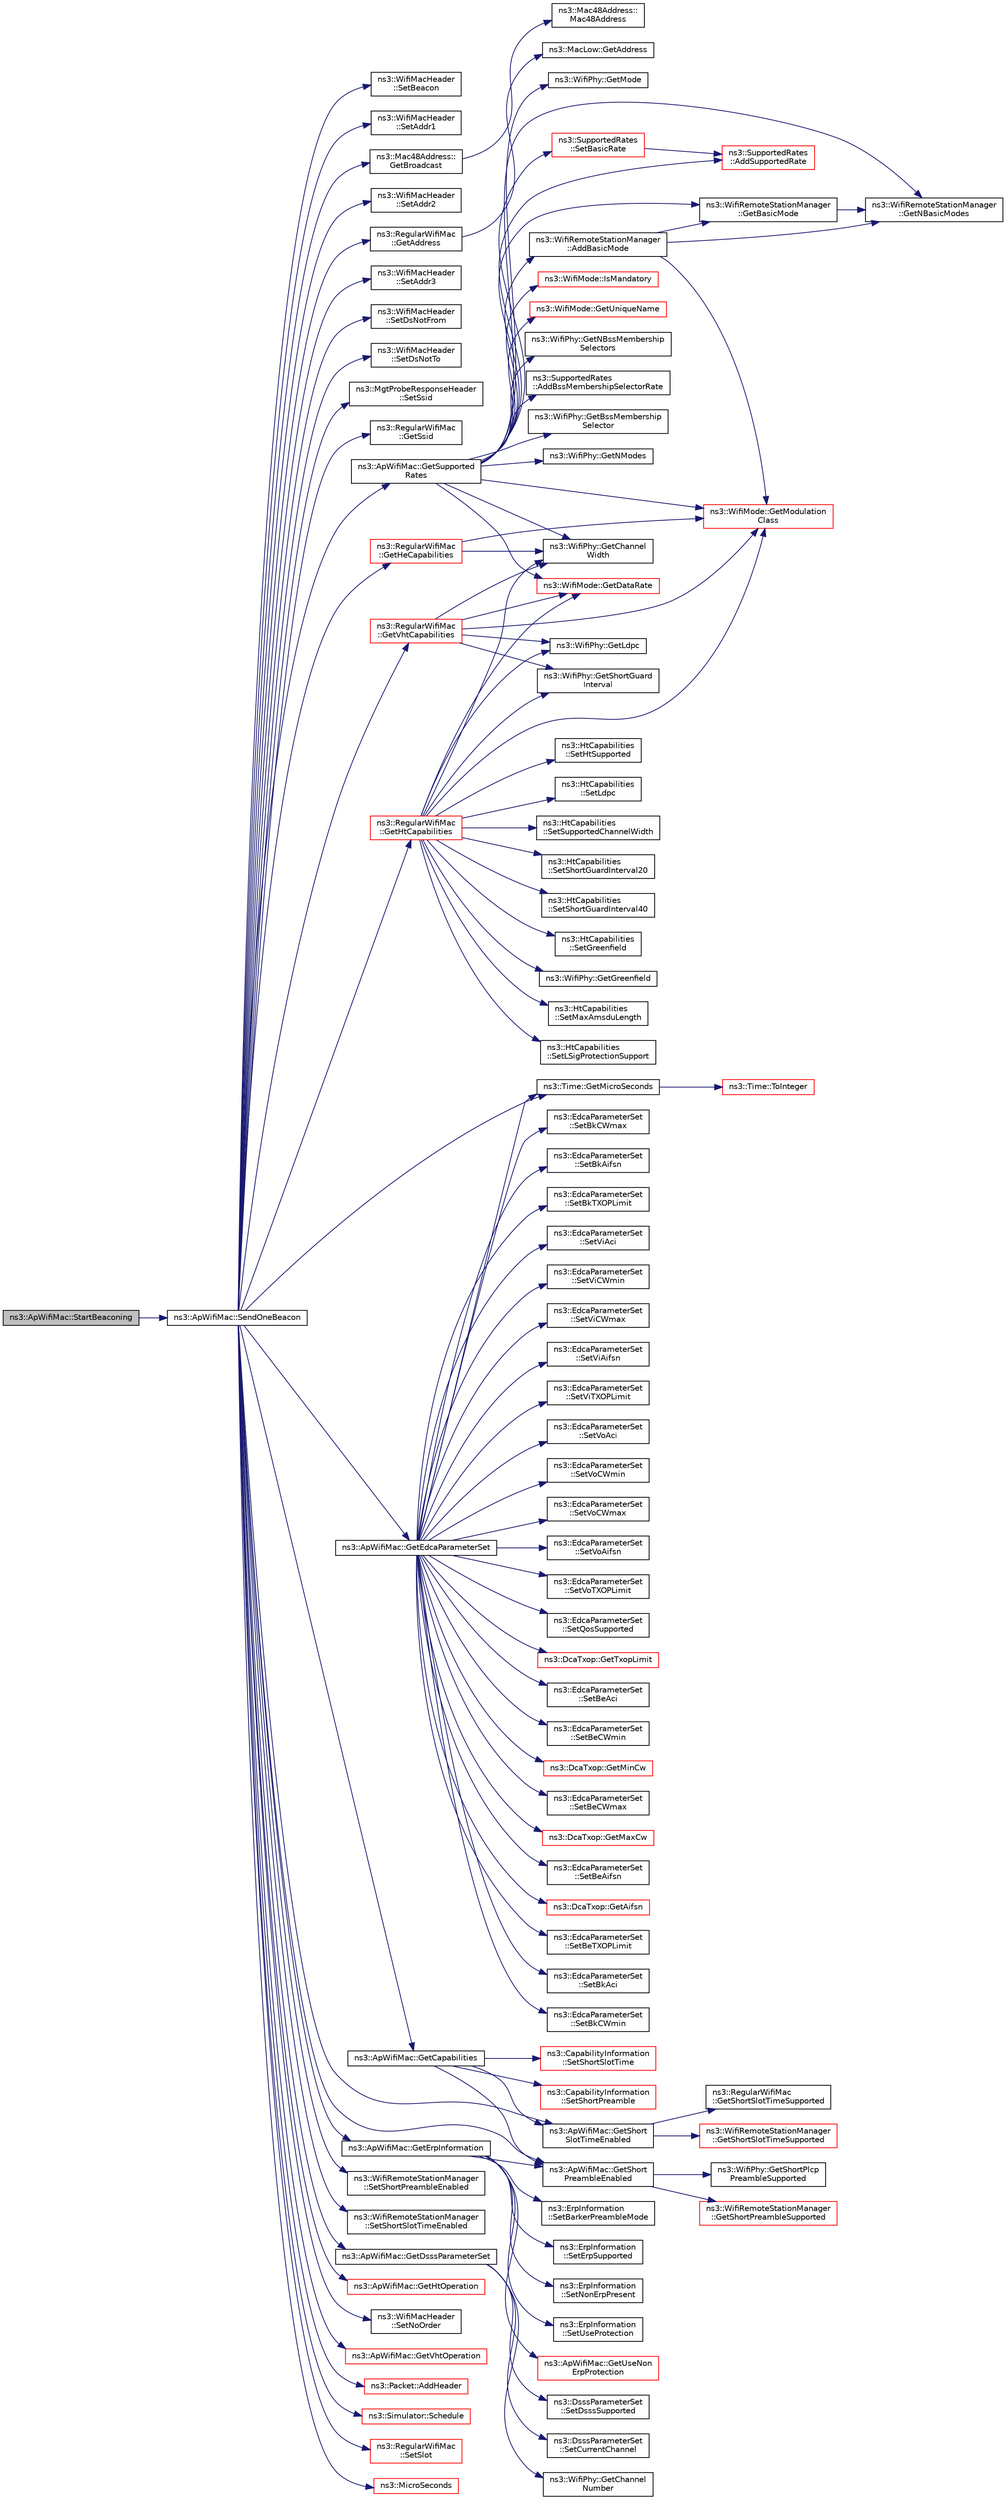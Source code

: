 digraph "ns3::ApWifiMac::StartBeaconing"
{
  edge [fontname="Helvetica",fontsize="10",labelfontname="Helvetica",labelfontsize="10"];
  node [fontname="Helvetica",fontsize="10",shape=record];
  rankdir="LR";
  Node1 [label="ns3::ApWifiMac::StartBeaconing",height=0.2,width=0.4,color="black", fillcolor="grey75", style="filled", fontcolor="black"];
  Node1 -> Node2 [color="midnightblue",fontsize="10",style="solid"];
  Node2 [label="ns3::ApWifiMac::SendOneBeacon",height=0.2,width=0.4,color="black", fillcolor="white", style="filled",URL="$d0/d51/classns3_1_1ApWifiMac.html#a6c8cbc0fc95f3eaf4840d4ffcf78fac5"];
  Node2 -> Node3 [color="midnightblue",fontsize="10",style="solid"];
  Node3 [label="ns3::WifiMacHeader\l::SetBeacon",height=0.2,width=0.4,color="black", fillcolor="white", style="filled",URL="$d2/d9b/classns3_1_1WifiMacHeader.html#a4a4f6db6199afc53ccc642617f1d2c63"];
  Node2 -> Node4 [color="midnightblue",fontsize="10",style="solid"];
  Node4 [label="ns3::WifiMacHeader\l::SetAddr1",height=0.2,width=0.4,color="black", fillcolor="white", style="filled",URL="$d2/d9b/classns3_1_1WifiMacHeader.html#a6478a02b80d5c01657714c5c7a0ae1cb"];
  Node2 -> Node5 [color="midnightblue",fontsize="10",style="solid"];
  Node5 [label="ns3::Mac48Address::\lGetBroadcast",height=0.2,width=0.4,color="black", fillcolor="white", style="filled",URL="$db/dee/classns3_1_1Mac48Address.html#a55156e302c6bf950c0b558365adbde84"];
  Node5 -> Node6 [color="midnightblue",fontsize="10",style="solid"];
  Node6 [label="ns3::Mac48Address::\lMac48Address",height=0.2,width=0.4,color="black", fillcolor="white", style="filled",URL="$db/dee/classns3_1_1Mac48Address.html#a17882c09fc6317d5bcf4efdb62a37d07"];
  Node2 -> Node7 [color="midnightblue",fontsize="10",style="solid"];
  Node7 [label="ns3::WifiMacHeader\l::SetAddr2",height=0.2,width=0.4,color="black", fillcolor="white", style="filled",URL="$d2/d9b/classns3_1_1WifiMacHeader.html#ab6a0efdc43d39b5da5d17eae9665271d"];
  Node2 -> Node8 [color="midnightblue",fontsize="10",style="solid"];
  Node8 [label="ns3::RegularWifiMac\l::GetAddress",height=0.2,width=0.4,color="black", fillcolor="white", style="filled",URL="$df/db9/classns3_1_1RegularWifiMac.html#aea719a7d05fbc664c50479fc900777b7"];
  Node8 -> Node9 [color="midnightblue",fontsize="10",style="solid"];
  Node9 [label="ns3::MacLow::GetAddress",height=0.2,width=0.4,color="black", fillcolor="white", style="filled",URL="$d3/da6/classns3_1_1MacLow.html#a109922d4f2bb1ee0b2a66aa3bcc48e2f"];
  Node2 -> Node10 [color="midnightblue",fontsize="10",style="solid"];
  Node10 [label="ns3::WifiMacHeader\l::SetAddr3",height=0.2,width=0.4,color="black", fillcolor="white", style="filled",URL="$d2/d9b/classns3_1_1WifiMacHeader.html#ace2fd1624db247bd42cbe9182996bb0e"];
  Node2 -> Node11 [color="midnightblue",fontsize="10",style="solid"];
  Node11 [label="ns3::WifiMacHeader\l::SetDsNotFrom",height=0.2,width=0.4,color="black", fillcolor="white", style="filled",URL="$d2/d9b/classns3_1_1WifiMacHeader.html#a02edeb349da4aacc6b376fcf76ff99cc"];
  Node2 -> Node12 [color="midnightblue",fontsize="10",style="solid"];
  Node12 [label="ns3::WifiMacHeader\l::SetDsNotTo",height=0.2,width=0.4,color="black", fillcolor="white", style="filled",URL="$d2/d9b/classns3_1_1WifiMacHeader.html#a977cd5a09062bfc3660a23acdebd75ec"];
  Node2 -> Node13 [color="midnightblue",fontsize="10",style="solid"];
  Node13 [label="ns3::MgtProbeResponseHeader\l::SetSsid",height=0.2,width=0.4,color="black", fillcolor="white", style="filled",URL="$d7/d3c/classns3_1_1MgtProbeResponseHeader.html#a7c7f6af47ec6074a638ae460cb4620d2"];
  Node2 -> Node14 [color="midnightblue",fontsize="10",style="solid"];
  Node14 [label="ns3::RegularWifiMac\l::GetSsid",height=0.2,width=0.4,color="black", fillcolor="white", style="filled",URL="$df/db9/classns3_1_1RegularWifiMac.html#a3cd4316ccd72111fa94f7091d4deb521"];
  Node2 -> Node15 [color="midnightblue",fontsize="10",style="solid"];
  Node15 [label="ns3::ApWifiMac::GetSupported\lRates",height=0.2,width=0.4,color="black", fillcolor="white", style="filled",URL="$d0/d51/classns3_1_1ApWifiMac.html#a3d1278fa6624859d50b4ed984125de30"];
  Node15 -> Node16 [color="midnightblue",fontsize="10",style="solid"];
  Node16 [label="ns3::WifiPhy::GetNBssMembership\lSelectors",height=0.2,width=0.4,color="black", fillcolor="white", style="filled",URL="$d6/d5a/classns3_1_1WifiPhy.html#a0d5b168ddf02c7df51f83004454232c2"];
  Node15 -> Node17 [color="midnightblue",fontsize="10",style="solid"];
  Node17 [label="ns3::SupportedRates\l::AddBssMembershipSelectorRate",height=0.2,width=0.4,color="black", fillcolor="white", style="filled",URL="$de/de8/classns3_1_1SupportedRates.html#a4954ea83ef36e75a2809f4b95984c919"];
  Node15 -> Node18 [color="midnightblue",fontsize="10",style="solid"];
  Node18 [label="ns3::WifiPhy::GetBssMembership\lSelector",height=0.2,width=0.4,color="black", fillcolor="white", style="filled",URL="$d6/d5a/classns3_1_1WifiPhy.html#a3b6817c0140f083292ef70333d1c78c3"];
  Node15 -> Node19 [color="midnightblue",fontsize="10",style="solid"];
  Node19 [label="ns3::WifiPhy::GetNModes",height=0.2,width=0.4,color="black", fillcolor="white", style="filled",URL="$d6/d5a/classns3_1_1WifiPhy.html#a2467e56b69d64bb2d648302f39397317"];
  Node15 -> Node20 [color="midnightblue",fontsize="10",style="solid"];
  Node20 [label="ns3::WifiPhy::GetMode",height=0.2,width=0.4,color="black", fillcolor="white", style="filled",URL="$d6/d5a/classns3_1_1WifiPhy.html#ac35983a13a769a7fbaac43340b8cdaf2"];
  Node15 -> Node21 [color="midnightblue",fontsize="10",style="solid"];
  Node21 [label="ns3::WifiMode::GetDataRate",height=0.2,width=0.4,color="red", fillcolor="white", style="filled",URL="$d5/d56/classns3_1_1WifiMode.html#adcfbe150f69da720db23387f733b8a52"];
  Node15 -> Node22 [color="midnightblue",fontsize="10",style="solid"];
  Node22 [label="ns3::WifiPhy::GetChannel\lWidth",height=0.2,width=0.4,color="black", fillcolor="white", style="filled",URL="$d6/d5a/classns3_1_1WifiPhy.html#a4a5d5009b3b3308f2baeed42a2007189"];
  Node15 -> Node23 [color="midnightblue",fontsize="10",style="solid"];
  Node23 [label="ns3::SupportedRates\l::AddSupportedRate",height=0.2,width=0.4,color="red", fillcolor="white", style="filled",URL="$de/de8/classns3_1_1SupportedRates.html#a2507a6b7a8ce4dd538f34029d3b17602"];
  Node15 -> Node24 [color="midnightblue",fontsize="10",style="solid"];
  Node24 [label="ns3::WifiMode::IsMandatory",height=0.2,width=0.4,color="red", fillcolor="white", style="filled",URL="$d5/d56/classns3_1_1WifiMode.html#ad7db9c41e193eb656c8dc66ec68cf0d0"];
  Node15 -> Node25 [color="midnightblue",fontsize="10",style="solid"];
  Node25 [label="ns3::WifiMode::GetModulation\lClass",height=0.2,width=0.4,color="red", fillcolor="white", style="filled",URL="$d5/d56/classns3_1_1WifiMode.html#a7941cd2a0bc8d2ba68ba6a12c7e2c42a"];
  Node15 -> Node26 [color="midnightblue",fontsize="10",style="solid"];
  Node26 [label="ns3::WifiMode::GetUniqueName",height=0.2,width=0.4,color="red", fillcolor="white", style="filled",URL="$d5/d56/classns3_1_1WifiMode.html#a18e0a33034f484d3ca8c0497d3ea1dc7"];
  Node15 -> Node27 [color="midnightblue",fontsize="10",style="solid"];
  Node27 [label="ns3::WifiRemoteStationManager\l::AddBasicMode",height=0.2,width=0.4,color="black", fillcolor="white", style="filled",URL="$d6/d65/classns3_1_1WifiRemoteStationManager.html#a169339a6312b10580cb6a940228833f0"];
  Node27 -> Node25 [color="midnightblue",fontsize="10",style="solid"];
  Node27 -> Node28 [color="midnightblue",fontsize="10",style="solid"];
  Node28 [label="ns3::WifiRemoteStationManager\l::GetNBasicModes",height=0.2,width=0.4,color="black", fillcolor="white", style="filled",URL="$d6/d65/classns3_1_1WifiRemoteStationManager.html#a1528f837dd70f82cda248f1434b94357"];
  Node27 -> Node29 [color="midnightblue",fontsize="10",style="solid"];
  Node29 [label="ns3::WifiRemoteStationManager\l::GetBasicMode",height=0.2,width=0.4,color="black", fillcolor="white", style="filled",URL="$d6/d65/classns3_1_1WifiRemoteStationManager.html#a8e4599eafc71fa98f6869e3d8908ea24"];
  Node29 -> Node28 [color="midnightblue",fontsize="10",style="solid"];
  Node15 -> Node28 [color="midnightblue",fontsize="10",style="solid"];
  Node15 -> Node29 [color="midnightblue",fontsize="10",style="solid"];
  Node15 -> Node30 [color="midnightblue",fontsize="10",style="solid"];
  Node30 [label="ns3::SupportedRates\l::SetBasicRate",height=0.2,width=0.4,color="red", fillcolor="white", style="filled",URL="$de/de8/classns3_1_1SupportedRates.html#a4178a4b7834b6a66e0c8efe4d92489bf"];
  Node30 -> Node23 [color="midnightblue",fontsize="10",style="solid"];
  Node2 -> Node31 [color="midnightblue",fontsize="10",style="solid"];
  Node31 [label="ns3::Time::GetMicroSeconds",height=0.2,width=0.4,color="black", fillcolor="white", style="filled",URL="$dc/d04/classns3_1_1Time.html#a2542b9273c336da11fcaf54e8bc6e4c8"];
  Node31 -> Node32 [color="midnightblue",fontsize="10",style="solid"];
  Node32 [label="ns3::Time::ToInteger",height=0.2,width=0.4,color="red", fillcolor="white", style="filled",URL="$dc/d04/classns3_1_1Time.html#a0c9c8fb9ec7222c7799c1081f14f6031"];
  Node2 -> Node33 [color="midnightblue",fontsize="10",style="solid"];
  Node33 [label="ns3::ApWifiMac::GetCapabilities",height=0.2,width=0.4,color="black", fillcolor="white", style="filled",URL="$d0/d51/classns3_1_1ApWifiMac.html#a5794cfc6ec6c72f335b36f302a83178a"];
  Node33 -> Node34 [color="midnightblue",fontsize="10",style="solid"];
  Node34 [label="ns3::CapabilityInformation\l::SetShortPreamble",height=0.2,width=0.4,color="red", fillcolor="white", style="filled",URL="$de/d4d/classns3_1_1CapabilityInformation.html#acd5df84b6cb8f81e2b6d0d689e987a18"];
  Node33 -> Node35 [color="midnightblue",fontsize="10",style="solid"];
  Node35 [label="ns3::ApWifiMac::GetShort\lPreambleEnabled",height=0.2,width=0.4,color="black", fillcolor="white", style="filled",URL="$d0/d51/classns3_1_1ApWifiMac.html#a19ae41add0c00c244c7a66adf523b445"];
  Node35 -> Node36 [color="midnightblue",fontsize="10",style="solid"];
  Node36 [label="ns3::WifiPhy::GetShortPlcp\lPreambleSupported",height=0.2,width=0.4,color="black", fillcolor="white", style="filled",URL="$d6/d5a/classns3_1_1WifiPhy.html#ad2705695b8839425c7f728d527f66dcc"];
  Node35 -> Node37 [color="midnightblue",fontsize="10",style="solid"];
  Node37 [label="ns3::WifiRemoteStationManager\l::GetShortPreambleSupported",height=0.2,width=0.4,color="red", fillcolor="white", style="filled",URL="$d6/d65/classns3_1_1WifiRemoteStationManager.html#a75da15b749baf80b44aa5435d2747d9e"];
  Node33 -> Node38 [color="midnightblue",fontsize="10",style="solid"];
  Node38 [label="ns3::CapabilityInformation\l::SetShortSlotTime",height=0.2,width=0.4,color="red", fillcolor="white", style="filled",URL="$de/d4d/classns3_1_1CapabilityInformation.html#a914df2876c09377877259ccc9d422626"];
  Node33 -> Node39 [color="midnightblue",fontsize="10",style="solid"];
  Node39 [label="ns3::ApWifiMac::GetShort\lSlotTimeEnabled",height=0.2,width=0.4,color="black", fillcolor="white", style="filled",URL="$d0/d51/classns3_1_1ApWifiMac.html#abc972d9a628f6b50b27a05b1e464bbcd"];
  Node39 -> Node40 [color="midnightblue",fontsize="10",style="solid"];
  Node40 [label="ns3::RegularWifiMac\l::GetShortSlotTimeSupported",height=0.2,width=0.4,color="black", fillcolor="white", style="filled",URL="$df/db9/classns3_1_1RegularWifiMac.html#a05ec5d1fa4fffd5067a811d3bc1ddd72"];
  Node39 -> Node41 [color="midnightblue",fontsize="10",style="solid"];
  Node41 [label="ns3::WifiRemoteStationManager\l::GetShortSlotTimeSupported",height=0.2,width=0.4,color="red", fillcolor="white", style="filled",URL="$d6/d65/classns3_1_1WifiRemoteStationManager.html#a62ea37f7c34915c72a51cfcde22ea4ae"];
  Node2 -> Node42 [color="midnightblue",fontsize="10",style="solid"];
  Node42 [label="ns3::WifiRemoteStationManager\l::SetShortPreambleEnabled",height=0.2,width=0.4,color="black", fillcolor="white", style="filled",URL="$d6/d65/classns3_1_1WifiRemoteStationManager.html#a66a2f347bbc24c14a38da8dc56781cc8"];
  Node2 -> Node35 [color="midnightblue",fontsize="10",style="solid"];
  Node2 -> Node43 [color="midnightblue",fontsize="10",style="solid"];
  Node43 [label="ns3::WifiRemoteStationManager\l::SetShortSlotTimeEnabled",height=0.2,width=0.4,color="black", fillcolor="white", style="filled",URL="$d6/d65/classns3_1_1WifiRemoteStationManager.html#a127fb3ed96ad66f647c1fa3dc616e274"];
  Node2 -> Node39 [color="midnightblue",fontsize="10",style="solid"];
  Node2 -> Node44 [color="midnightblue",fontsize="10",style="solid"];
  Node44 [label="ns3::ApWifiMac::GetDsssParameterSet",height=0.2,width=0.4,color="black", fillcolor="white", style="filled",URL="$d0/d51/classns3_1_1ApWifiMac.html#a577723413f2a747d71ed01d8646ccc79"];
  Node44 -> Node45 [color="midnightblue",fontsize="10",style="solid"];
  Node45 [label="ns3::DsssParameterSet\l::SetDsssSupported",height=0.2,width=0.4,color="black", fillcolor="white", style="filled",URL="$d5/dc1/classns3_1_1DsssParameterSet.html#aface43655b0b568581d507b04dace538"];
  Node44 -> Node46 [color="midnightblue",fontsize="10",style="solid"];
  Node46 [label="ns3::DsssParameterSet\l::SetCurrentChannel",height=0.2,width=0.4,color="black", fillcolor="white", style="filled",URL="$d5/dc1/classns3_1_1DsssParameterSet.html#a52e56c7e20f9a889197920060d3b7a01"];
  Node44 -> Node47 [color="midnightblue",fontsize="10",style="solid"];
  Node47 [label="ns3::WifiPhy::GetChannel\lNumber",height=0.2,width=0.4,color="black", fillcolor="white", style="filled",URL="$d6/d5a/classns3_1_1WifiPhy.html#a5cf0ccf06109ace61db51c83e91b7e8d"];
  Node2 -> Node48 [color="midnightblue",fontsize="10",style="solid"];
  Node48 [label="ns3::ApWifiMac::GetErpInformation",height=0.2,width=0.4,color="black", fillcolor="white", style="filled",URL="$d0/d51/classns3_1_1ApWifiMac.html#ae88a116a1cdc0895105765b2c27e2f1a"];
  Node48 -> Node49 [color="midnightblue",fontsize="10",style="solid"];
  Node49 [label="ns3::ErpInformation\l::SetErpSupported",height=0.2,width=0.4,color="black", fillcolor="white", style="filled",URL="$db/d32/classns3_1_1ErpInformation.html#a04843cef21d7bd5aecf98e6554a269da"];
  Node48 -> Node50 [color="midnightblue",fontsize="10",style="solid"];
  Node50 [label="ns3::ErpInformation\l::SetNonErpPresent",height=0.2,width=0.4,color="black", fillcolor="white", style="filled",URL="$db/d32/classns3_1_1ErpInformation.html#adda675ac6983b04ff0e20df6fbb92165"];
  Node48 -> Node51 [color="midnightblue",fontsize="10",style="solid"];
  Node51 [label="ns3::ErpInformation\l::SetUseProtection",height=0.2,width=0.4,color="black", fillcolor="white", style="filled",URL="$db/d32/classns3_1_1ErpInformation.html#a6faa85047d308a09bfaf5b637d8b626b"];
  Node48 -> Node52 [color="midnightblue",fontsize="10",style="solid"];
  Node52 [label="ns3::ApWifiMac::GetUseNon\lErpProtection",height=0.2,width=0.4,color="red", fillcolor="white", style="filled",URL="$d0/d51/classns3_1_1ApWifiMac.html#a62eda2e1029d7922c4ed5bb5b0925d13"];
  Node48 -> Node35 [color="midnightblue",fontsize="10",style="solid"];
  Node48 -> Node53 [color="midnightblue",fontsize="10",style="solid"];
  Node53 [label="ns3::ErpInformation\l::SetBarkerPreambleMode",height=0.2,width=0.4,color="black", fillcolor="white", style="filled",URL="$db/d32/classns3_1_1ErpInformation.html#a22b4c83f0066163c6f5cb2cafe666c67"];
  Node2 -> Node54 [color="midnightblue",fontsize="10",style="solid"];
  Node54 [label="ns3::ApWifiMac::GetEdcaParameterSet",height=0.2,width=0.4,color="black", fillcolor="white", style="filled",URL="$d0/d51/classns3_1_1ApWifiMac.html#a6b29faae7352877a1aa97a2146725ff5"];
  Node54 -> Node55 [color="midnightblue",fontsize="10",style="solid"];
  Node55 [label="ns3::EdcaParameterSet\l::SetQosSupported",height=0.2,width=0.4,color="black", fillcolor="white", style="filled",URL="$d7/d50/classns3_1_1EdcaParameterSet.html#ae88fa048ad94b769d133fcbea34003d0"];
  Node54 -> Node56 [color="midnightblue",fontsize="10",style="solid"];
  Node56 [label="ns3::DcaTxop::GetTxopLimit",height=0.2,width=0.4,color="red", fillcolor="white", style="filled",URL="$d3/d74/classns3_1_1DcaTxop.html#a0ccd95b29f66c25d0c1baf5437f90fcf"];
  Node54 -> Node57 [color="midnightblue",fontsize="10",style="solid"];
  Node57 [label="ns3::EdcaParameterSet\l::SetBeAci",height=0.2,width=0.4,color="black", fillcolor="white", style="filled",URL="$d7/d50/classns3_1_1EdcaParameterSet.html#aaccf6b8f599ac926f6e7d4f3d51f2349"];
  Node54 -> Node58 [color="midnightblue",fontsize="10",style="solid"];
  Node58 [label="ns3::EdcaParameterSet\l::SetBeCWmin",height=0.2,width=0.4,color="black", fillcolor="white", style="filled",URL="$d7/d50/classns3_1_1EdcaParameterSet.html#a8b7e5cb7e61ea782724cff73c4e7721c"];
  Node54 -> Node59 [color="midnightblue",fontsize="10",style="solid"];
  Node59 [label="ns3::DcaTxop::GetMinCw",height=0.2,width=0.4,color="red", fillcolor="white", style="filled",URL="$d3/d74/classns3_1_1DcaTxop.html#aa3d8596629fbe818547830ea05d71508"];
  Node54 -> Node60 [color="midnightblue",fontsize="10",style="solid"];
  Node60 [label="ns3::EdcaParameterSet\l::SetBeCWmax",height=0.2,width=0.4,color="black", fillcolor="white", style="filled",URL="$d7/d50/classns3_1_1EdcaParameterSet.html#ac50859c13e8d6cae055a164a650ae137"];
  Node54 -> Node61 [color="midnightblue",fontsize="10",style="solid"];
  Node61 [label="ns3::DcaTxop::GetMaxCw",height=0.2,width=0.4,color="red", fillcolor="white", style="filled",URL="$d3/d74/classns3_1_1DcaTxop.html#ac476cb39043eb33877fa8b9d6007db0a"];
  Node54 -> Node62 [color="midnightblue",fontsize="10",style="solid"];
  Node62 [label="ns3::EdcaParameterSet\l::SetBeAifsn",height=0.2,width=0.4,color="black", fillcolor="white", style="filled",URL="$d7/d50/classns3_1_1EdcaParameterSet.html#afc643ba4210b5d4620407d0e4abcfe93"];
  Node54 -> Node63 [color="midnightblue",fontsize="10",style="solid"];
  Node63 [label="ns3::DcaTxop::GetAifsn",height=0.2,width=0.4,color="red", fillcolor="white", style="filled",URL="$d3/d74/classns3_1_1DcaTxop.html#a24cca5cd75c506940a47f8e4cf87c2c1"];
  Node54 -> Node64 [color="midnightblue",fontsize="10",style="solid"];
  Node64 [label="ns3::EdcaParameterSet\l::SetBeTXOPLimit",height=0.2,width=0.4,color="black", fillcolor="white", style="filled",URL="$d7/d50/classns3_1_1EdcaParameterSet.html#ab43a494ed92c6bfe79cc461debcd6096"];
  Node54 -> Node31 [color="midnightblue",fontsize="10",style="solid"];
  Node54 -> Node65 [color="midnightblue",fontsize="10",style="solid"];
  Node65 [label="ns3::EdcaParameterSet\l::SetBkAci",height=0.2,width=0.4,color="black", fillcolor="white", style="filled",URL="$d7/d50/classns3_1_1EdcaParameterSet.html#adf3e773d255cf5b0d88a8f229e89fbee"];
  Node54 -> Node66 [color="midnightblue",fontsize="10",style="solid"];
  Node66 [label="ns3::EdcaParameterSet\l::SetBkCWmin",height=0.2,width=0.4,color="black", fillcolor="white", style="filled",URL="$d7/d50/classns3_1_1EdcaParameterSet.html#a7565d52cdecdf64b06aef1b9aabae1ce"];
  Node54 -> Node67 [color="midnightblue",fontsize="10",style="solid"];
  Node67 [label="ns3::EdcaParameterSet\l::SetBkCWmax",height=0.2,width=0.4,color="black", fillcolor="white", style="filled",URL="$d7/d50/classns3_1_1EdcaParameterSet.html#a296e36addc2a96fcb2dbb1ba4fa2d60d"];
  Node54 -> Node68 [color="midnightblue",fontsize="10",style="solid"];
  Node68 [label="ns3::EdcaParameterSet\l::SetBkAifsn",height=0.2,width=0.4,color="black", fillcolor="white", style="filled",URL="$d7/d50/classns3_1_1EdcaParameterSet.html#abcc83f5e262928b4d5409f1423d2cb7b"];
  Node54 -> Node69 [color="midnightblue",fontsize="10",style="solid"];
  Node69 [label="ns3::EdcaParameterSet\l::SetBkTXOPLimit",height=0.2,width=0.4,color="black", fillcolor="white", style="filled",URL="$d7/d50/classns3_1_1EdcaParameterSet.html#a8af17e8c716d7c802fc277f31f6fd6d1"];
  Node54 -> Node70 [color="midnightblue",fontsize="10",style="solid"];
  Node70 [label="ns3::EdcaParameterSet\l::SetViAci",height=0.2,width=0.4,color="black", fillcolor="white", style="filled",URL="$d7/d50/classns3_1_1EdcaParameterSet.html#a9901129ea94b94d025e8bd192370a549"];
  Node54 -> Node71 [color="midnightblue",fontsize="10",style="solid"];
  Node71 [label="ns3::EdcaParameterSet\l::SetViCWmin",height=0.2,width=0.4,color="black", fillcolor="white", style="filled",URL="$d7/d50/classns3_1_1EdcaParameterSet.html#a951e9e886bf2ff53c69d6967f04f6b77"];
  Node54 -> Node72 [color="midnightblue",fontsize="10",style="solid"];
  Node72 [label="ns3::EdcaParameterSet\l::SetViCWmax",height=0.2,width=0.4,color="black", fillcolor="white", style="filled",URL="$d7/d50/classns3_1_1EdcaParameterSet.html#aa3dd779db09601b3608fb2cc59af9173"];
  Node54 -> Node73 [color="midnightblue",fontsize="10",style="solid"];
  Node73 [label="ns3::EdcaParameterSet\l::SetViAifsn",height=0.2,width=0.4,color="black", fillcolor="white", style="filled",URL="$d7/d50/classns3_1_1EdcaParameterSet.html#a0a67b8bc06cb145d62fa64583b7b0bd4"];
  Node54 -> Node74 [color="midnightblue",fontsize="10",style="solid"];
  Node74 [label="ns3::EdcaParameterSet\l::SetViTXOPLimit",height=0.2,width=0.4,color="black", fillcolor="white", style="filled",URL="$d7/d50/classns3_1_1EdcaParameterSet.html#acb6507abd95f7835e315a7e6a3942e12"];
  Node54 -> Node75 [color="midnightblue",fontsize="10",style="solid"];
  Node75 [label="ns3::EdcaParameterSet\l::SetVoAci",height=0.2,width=0.4,color="black", fillcolor="white", style="filled",URL="$d7/d50/classns3_1_1EdcaParameterSet.html#a2797a92b612133f44d4ed7fcd5d1e1e3"];
  Node54 -> Node76 [color="midnightblue",fontsize="10",style="solid"];
  Node76 [label="ns3::EdcaParameterSet\l::SetVoCWmin",height=0.2,width=0.4,color="black", fillcolor="white", style="filled",URL="$d7/d50/classns3_1_1EdcaParameterSet.html#ae97a7f1d3f42e7018eea2ef6265445dd"];
  Node54 -> Node77 [color="midnightblue",fontsize="10",style="solid"];
  Node77 [label="ns3::EdcaParameterSet\l::SetVoCWmax",height=0.2,width=0.4,color="black", fillcolor="white", style="filled",URL="$d7/d50/classns3_1_1EdcaParameterSet.html#aa4819199f4a3e388cda4db3aec2e45f1"];
  Node54 -> Node78 [color="midnightblue",fontsize="10",style="solid"];
  Node78 [label="ns3::EdcaParameterSet\l::SetVoAifsn",height=0.2,width=0.4,color="black", fillcolor="white", style="filled",URL="$d7/d50/classns3_1_1EdcaParameterSet.html#a77c6971bc91436da9ddbb3c31d01edcd"];
  Node54 -> Node79 [color="midnightblue",fontsize="10",style="solid"];
  Node79 [label="ns3::EdcaParameterSet\l::SetVoTXOPLimit",height=0.2,width=0.4,color="black", fillcolor="white", style="filled",URL="$d7/d50/classns3_1_1EdcaParameterSet.html#a4d663aa0687af06b40da875238c6ebb5"];
  Node2 -> Node80 [color="midnightblue",fontsize="10",style="solid"];
  Node80 [label="ns3::RegularWifiMac\l::GetHtCapabilities",height=0.2,width=0.4,color="red", fillcolor="white", style="filled",URL="$df/db9/classns3_1_1RegularWifiMac.html#ae2b0a52735a938a0f1ca233397ae2185"];
  Node80 -> Node81 [color="midnightblue",fontsize="10",style="solid"];
  Node81 [label="ns3::HtCapabilities\l::SetHtSupported",height=0.2,width=0.4,color="black", fillcolor="white", style="filled",URL="$d8/de7/classns3_1_1HtCapabilities.html#a2ad1fa9522ca436581c33aa8a907463c"];
  Node80 -> Node82 [color="midnightblue",fontsize="10",style="solid"];
  Node82 [label="ns3::HtCapabilities\l::SetLdpc",height=0.2,width=0.4,color="black", fillcolor="white", style="filled",URL="$d8/de7/classns3_1_1HtCapabilities.html#a045058b2e13cc526ff123fcda1ad8aef"];
  Node80 -> Node83 [color="midnightblue",fontsize="10",style="solid"];
  Node83 [label="ns3::WifiPhy::GetLdpc",height=0.2,width=0.4,color="black", fillcolor="white", style="filled",URL="$d6/d5a/classns3_1_1WifiPhy.html#a36c9adcf0b1f2229891c079016bfcb1b"];
  Node80 -> Node84 [color="midnightblue",fontsize="10",style="solid"];
  Node84 [label="ns3::HtCapabilities\l::SetSupportedChannelWidth",height=0.2,width=0.4,color="black", fillcolor="white", style="filled",URL="$d8/de7/classns3_1_1HtCapabilities.html#a06f115e8a9cd41b476bf031476c57c09"];
  Node80 -> Node22 [color="midnightblue",fontsize="10",style="solid"];
  Node80 -> Node85 [color="midnightblue",fontsize="10",style="solid"];
  Node85 [label="ns3::HtCapabilities\l::SetShortGuardInterval20",height=0.2,width=0.4,color="black", fillcolor="white", style="filled",URL="$d8/de7/classns3_1_1HtCapabilities.html#a1bc6ff98e7876dadf5af240c32ddca7f"];
  Node80 -> Node86 [color="midnightblue",fontsize="10",style="solid"];
  Node86 [label="ns3::WifiPhy::GetShortGuard\lInterval",height=0.2,width=0.4,color="black", fillcolor="white", style="filled",URL="$d6/d5a/classns3_1_1WifiPhy.html#ae907e448ace9df4d647c8f97bbec23fc"];
  Node80 -> Node87 [color="midnightblue",fontsize="10",style="solid"];
  Node87 [label="ns3::HtCapabilities\l::SetShortGuardInterval40",height=0.2,width=0.4,color="black", fillcolor="white", style="filled",URL="$d8/de7/classns3_1_1HtCapabilities.html#ac44aaaf937496cbd0ddffe3b500d4c12"];
  Node80 -> Node88 [color="midnightblue",fontsize="10",style="solid"];
  Node88 [label="ns3::HtCapabilities\l::SetGreenfield",height=0.2,width=0.4,color="black", fillcolor="white", style="filled",URL="$d8/de7/classns3_1_1HtCapabilities.html#adf0794c6d9e20322d283c3949b00f051"];
  Node80 -> Node89 [color="midnightblue",fontsize="10",style="solid"];
  Node89 [label="ns3::WifiPhy::GetGreenfield",height=0.2,width=0.4,color="black", fillcolor="white", style="filled",URL="$d6/d5a/classns3_1_1WifiPhy.html#ad7d61a882a8bd1ece3bcb76eeb600d28"];
  Node80 -> Node90 [color="midnightblue",fontsize="10",style="solid"];
  Node90 [label="ns3::HtCapabilities\l::SetMaxAmsduLength",height=0.2,width=0.4,color="black", fillcolor="white", style="filled",URL="$d8/de7/classns3_1_1HtCapabilities.html#afbb3840dcb2e76e3462fd2dac25b7681"];
  Node80 -> Node91 [color="midnightblue",fontsize="10",style="solid"];
  Node91 [label="ns3::HtCapabilities\l::SetLSigProtectionSupport",height=0.2,width=0.4,color="black", fillcolor="white", style="filled",URL="$d8/de7/classns3_1_1HtCapabilities.html#ab4460b4436d5081434fccdaecddc0040"];
  Node80 -> Node25 [color="midnightblue",fontsize="10",style="solid"];
  Node80 -> Node21 [color="midnightblue",fontsize="10",style="solid"];
  Node2 -> Node92 [color="midnightblue",fontsize="10",style="solid"];
  Node92 [label="ns3::ApWifiMac::GetHtOperation",height=0.2,width=0.4,color="red", fillcolor="white", style="filled",URL="$d0/d51/classns3_1_1ApWifiMac.html#ae67f8b753332b379d189007ffee40733"];
  Node2 -> Node93 [color="midnightblue",fontsize="10",style="solid"];
  Node93 [label="ns3::WifiMacHeader\l::SetNoOrder",height=0.2,width=0.4,color="black", fillcolor="white", style="filled",URL="$d2/d9b/classns3_1_1WifiMacHeader.html#aaea421fc6dbb1c2d1a8553fc6826ba21"];
  Node2 -> Node94 [color="midnightblue",fontsize="10",style="solid"];
  Node94 [label="ns3::RegularWifiMac\l::GetVhtCapabilities",height=0.2,width=0.4,color="red", fillcolor="white", style="filled",URL="$df/db9/classns3_1_1RegularWifiMac.html#ade487870f5663694d30a2dd6a7e614e8"];
  Node94 -> Node22 [color="midnightblue",fontsize="10",style="solid"];
  Node94 -> Node83 [color="midnightblue",fontsize="10",style="solid"];
  Node94 -> Node86 [color="midnightblue",fontsize="10",style="solid"];
  Node94 -> Node25 [color="midnightblue",fontsize="10",style="solid"];
  Node94 -> Node21 [color="midnightblue",fontsize="10",style="solid"];
  Node2 -> Node95 [color="midnightblue",fontsize="10",style="solid"];
  Node95 [label="ns3::ApWifiMac::GetVhtOperation",height=0.2,width=0.4,color="red", fillcolor="white", style="filled",URL="$d0/d51/classns3_1_1ApWifiMac.html#afde045b9f011d312e3110bb5b9411403"];
  Node2 -> Node96 [color="midnightblue",fontsize="10",style="solid"];
  Node96 [label="ns3::RegularWifiMac\l::GetHeCapabilities",height=0.2,width=0.4,color="red", fillcolor="white", style="filled",URL="$df/db9/classns3_1_1RegularWifiMac.html#aea22761a20fdff9f6c1a9acc49d63700"];
  Node96 -> Node22 [color="midnightblue",fontsize="10",style="solid"];
  Node96 -> Node25 [color="midnightblue",fontsize="10",style="solid"];
  Node2 -> Node97 [color="midnightblue",fontsize="10",style="solid"];
  Node97 [label="ns3::Packet::AddHeader",height=0.2,width=0.4,color="red", fillcolor="white", style="filled",URL="$dd/d7a/classns3_1_1Packet.html#a465108c595a0bc592095cbcab1832ed8",tooltip="Add header to this packet. "];
  Node2 -> Node98 [color="midnightblue",fontsize="10",style="solid"];
  Node98 [label="ns3::Simulator::Schedule",height=0.2,width=0.4,color="red", fillcolor="white", style="filled",URL="$d7/deb/classns3_1_1Simulator.html#a671882c894a08af4a5e91181bf1eec13"];
  Node2 -> Node99 [color="midnightblue",fontsize="10",style="solid"];
  Node99 [label="ns3::RegularWifiMac\l::SetSlot",height=0.2,width=0.4,color="red", fillcolor="white", style="filled",URL="$df/db9/classns3_1_1RegularWifiMac.html#a71241af3585e17c102e51576f19a49b9"];
  Node2 -> Node100 [color="midnightblue",fontsize="10",style="solid"];
  Node100 [label="ns3::MicroSeconds",height=0.2,width=0.4,color="red", fillcolor="white", style="filled",URL="$d1/dec/group__timecivil.html#ga17465a639c8d1464e76538afdd78a9f0"];
}
